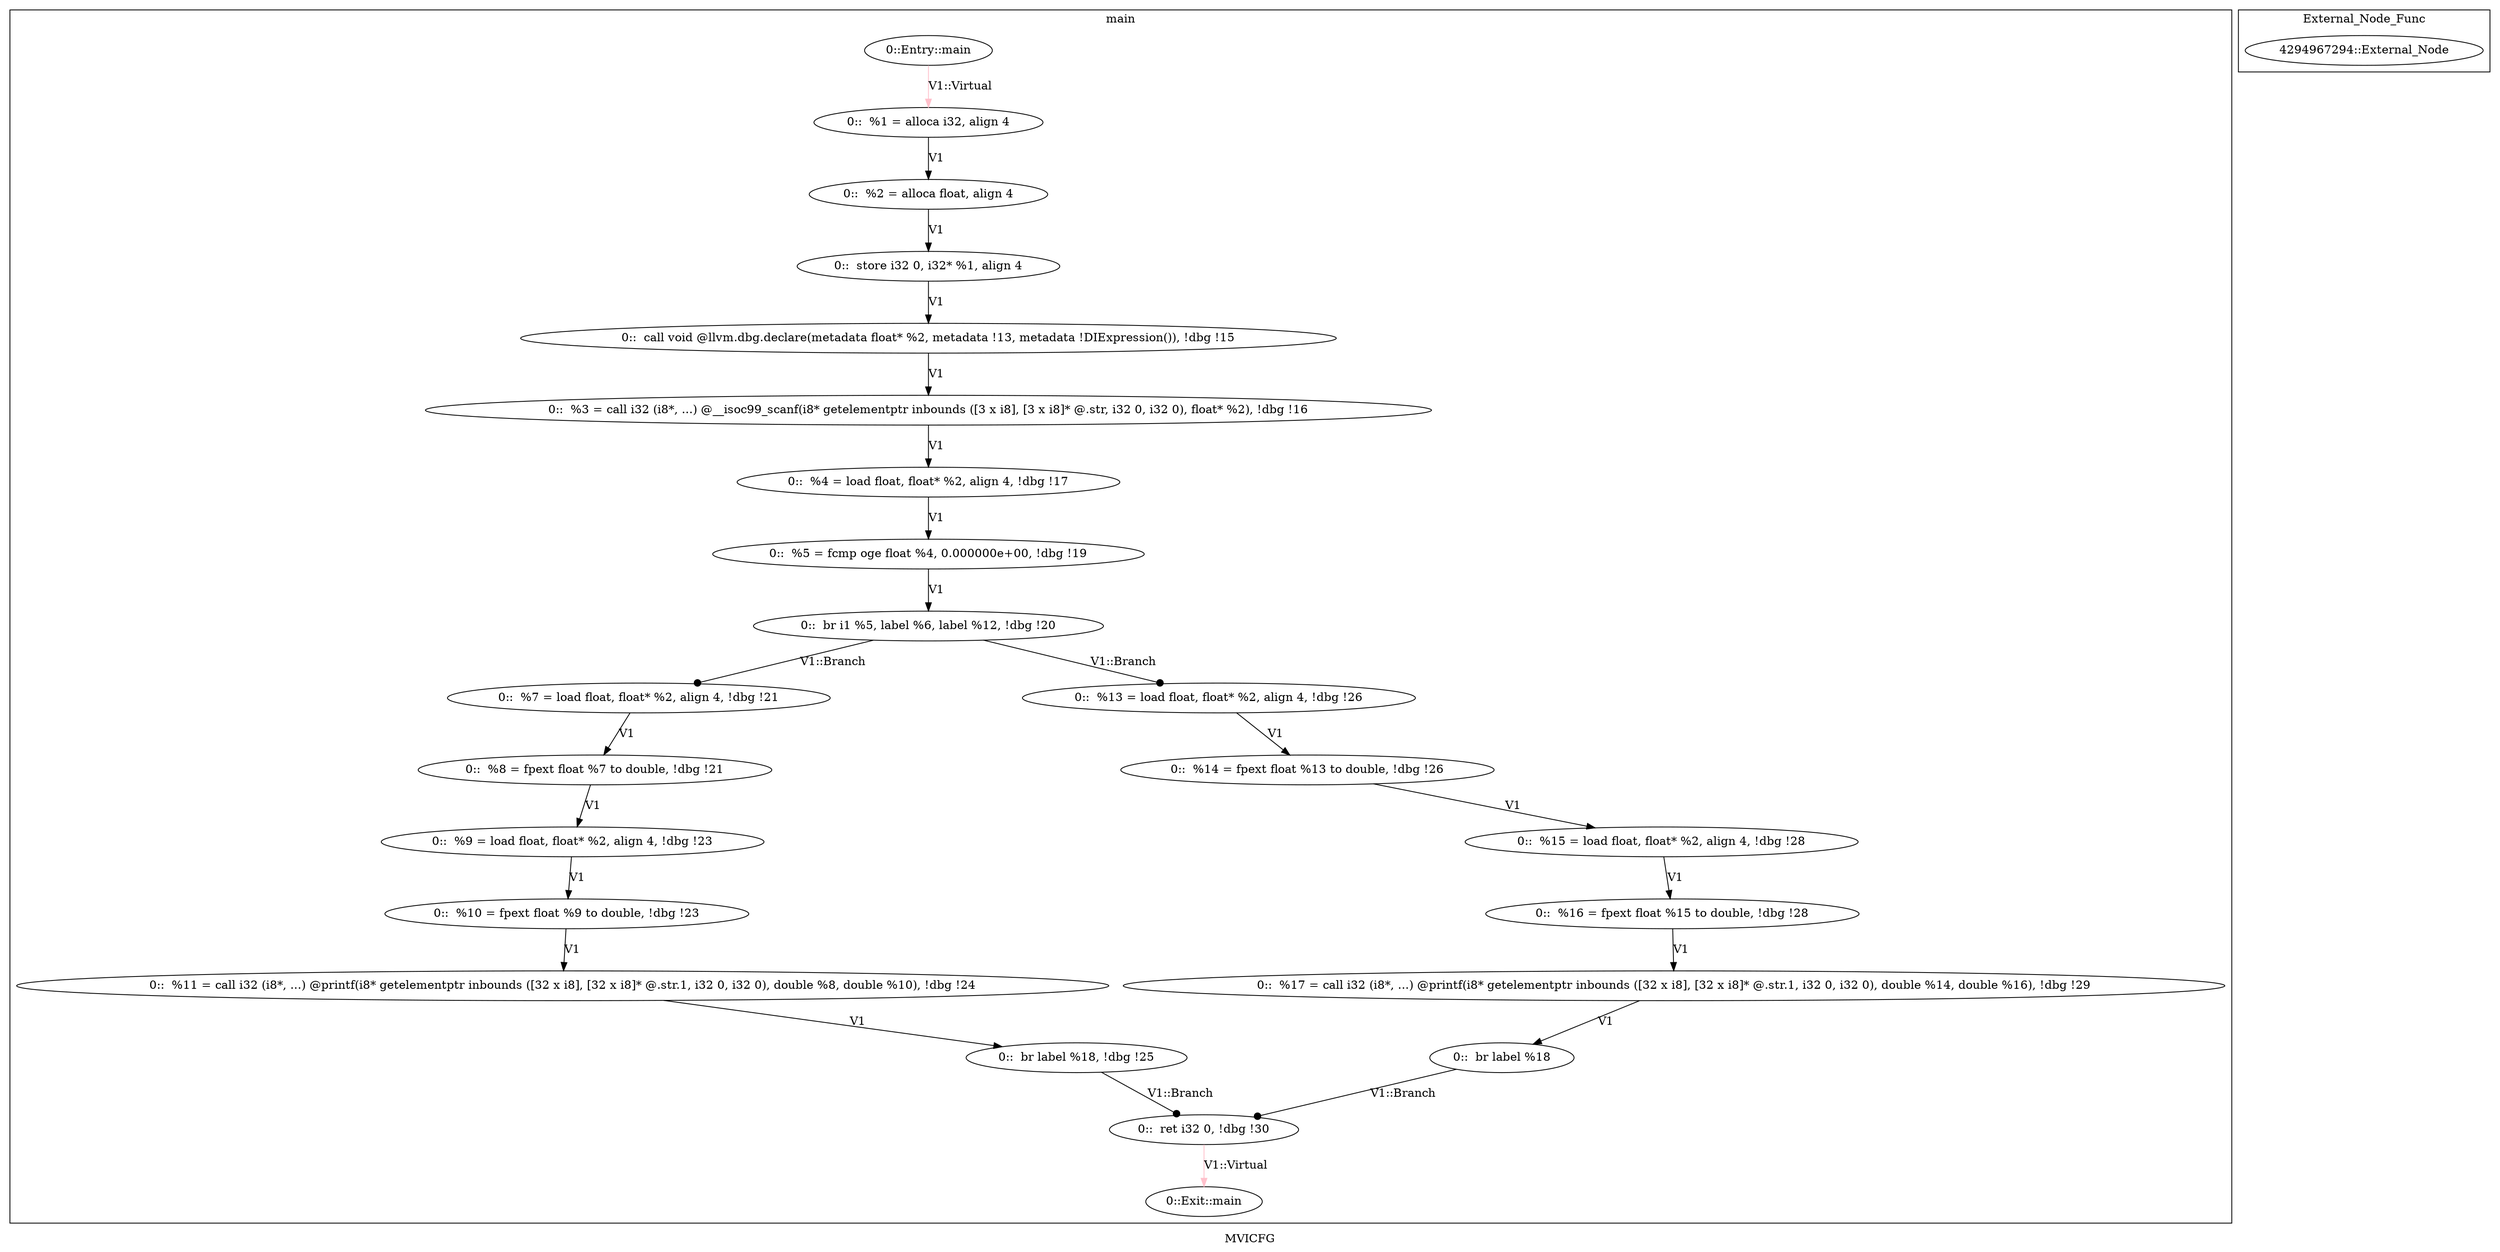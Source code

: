 digraph "MVICFG" {
	label="MVICFG";
/* Generating Nodes */
	subgraph cluster_1 {
		label="main";
		"23" [label="0::Entry::main"];
		"2" [label="0::  %1 = alloca i32, align 4"];
		"3" [label="0::  %2 = alloca float, align 4"];
		"4" [label="0::  store i32 0, i32* %1, align 4"];
		"5" [label="0::  call void @llvm.dbg.declare(metadata float* %2, metadata !13, metadata !DIExpression()), !dbg !15"];
		"6" [label="0::  %3 = call i32 (i8*, ...) @__isoc99_scanf(i8* getelementptr inbounds ([3 x i8], [3 x i8]* @.str, i32 0, i32 0), float* %2), !dbg !16"];
		"7" [label="0::  %4 = load float, float* %2, align 4, !dbg !17"];
		"8" [label="0::  %5 = fcmp oge float %4, 0.000000e+00, !dbg !19"];
		"9" [label="0::  br i1 %5, label %6, label %12, !dbg !20"];
		"10" [label="0::  %7 = load float, float* %2, align 4, !dbg !21"];
		"11" [label="0::  %8 = fpext float %7 to double, !dbg !21"];
		"12" [label="0::  %9 = load float, float* %2, align 4, !dbg !23"];
		"13" [label="0::  %10 = fpext float %9 to double, !dbg !23"];
		"14" [label="0::  %11 = call i32 (i8*, ...) @printf(i8* getelementptr inbounds ([32 x i8], [32 x i8]* @.str.1, i32 0, i32 0), double %8, double %10), !dbg !24"];
		"15" [label="0::  br label %18, !dbg !25"];
		"16" [label="0::  %13 = load float, float* %2, align 4, !dbg !26"];
		"17" [label="0::  %14 = fpext float %13 to double, !dbg !26"];
		"18" [label="0::  %15 = load float, float* %2, align 4, !dbg !28"];
		"19" [label="0::  %16 = fpext float %15 to double, !dbg !28"];
		"20" [label="0::  %17 = call i32 (i8*, ...) @printf(i8* getelementptr inbounds ([32 x i8], [32 x i8]* @.str.1, i32 0, i32 0), double %14, double %16), !dbg !29"];
		"21" [label="0::  br label %18"];
		"22" [label="0::  ret i32 0, !dbg !30"];
		"24" [label="0::Exit::main"];
	}
	subgraph cluster_28 {
		label="External_Node_Func";
		"29" [label="4294967294::External_Node"];
	}

/* Generating Edges */
		"2" -> "3" [arrowhead = normal, penwidth = 1.0, color = black, label="V1"];
		"3" -> "4" [arrowhead = normal, penwidth = 1.0, color = black, label="V1"];
		"4" -> "5" [arrowhead = normal, penwidth = 1.0, color = black, label="V1"];
		"7" -> "8" [arrowhead = normal, penwidth = 1.0, color = black, label="V1"];
		"8" -> "9" [arrowhead = normal, penwidth = 1.0, color = black, label="V1"];
		"10" -> "11" [arrowhead = normal, penwidth = 1.0, color = black, label="V1"];
		"11" -> "12" [arrowhead = normal, penwidth = 1.0, color = black, label="V1"];
		"12" -> "13" [arrowhead = normal, penwidth = 1.0, color = black, label="V1"];
		"13" -> "14" [arrowhead = normal, penwidth = 1.0, color = black, label="V1"];
		"16" -> "17" [arrowhead = normal, penwidth = 1.0, color = black, label="V1"];
		"17" -> "18" [arrowhead = normal, penwidth = 1.0, color = black, label="V1"];
		"18" -> "19" [arrowhead = normal, penwidth = 1.0, color = black, label="V1"];
		"19" -> "20" [arrowhead = normal, penwidth = 1.0, color = black, label="V1"];
		"20" -> "21" [arrowhead = normal, penwidth = 1.0, color = black, label="V1"];
		"23" -> "2" [arrowhead = normal, penwidth = 1.0, color = pink, label="V1::Virtual"];
		"22" -> "24" [arrowhead = normal, penwidth = 1.0, color = pink, label="V1::Virtual"];
		"5" -> "6" [arrowhead = normal, penwidth = 1.0, color = black, label="V1"];
		"6" -> "7" [arrowhead = normal, penwidth = 1.0, color = black, label="V1"];
		"9" -> "10" [arrowhead = dot, penwidth = 1.0, color = black, label="V1::Branch"];
		"9" -> "16" [arrowhead = dot, penwidth = 1.0, color = black, label="V1::Branch"];
		"14" -> "15" [arrowhead = normal, penwidth = 1.0, color = black, label="V1"];
		"15" -> "22" [arrowhead = dot, penwidth = 1.0, color = black, label="V1::Branch"];
		"21" -> "22" [arrowhead = dot, penwidth = 1.0, color = black, label="V1::Branch"];
}
